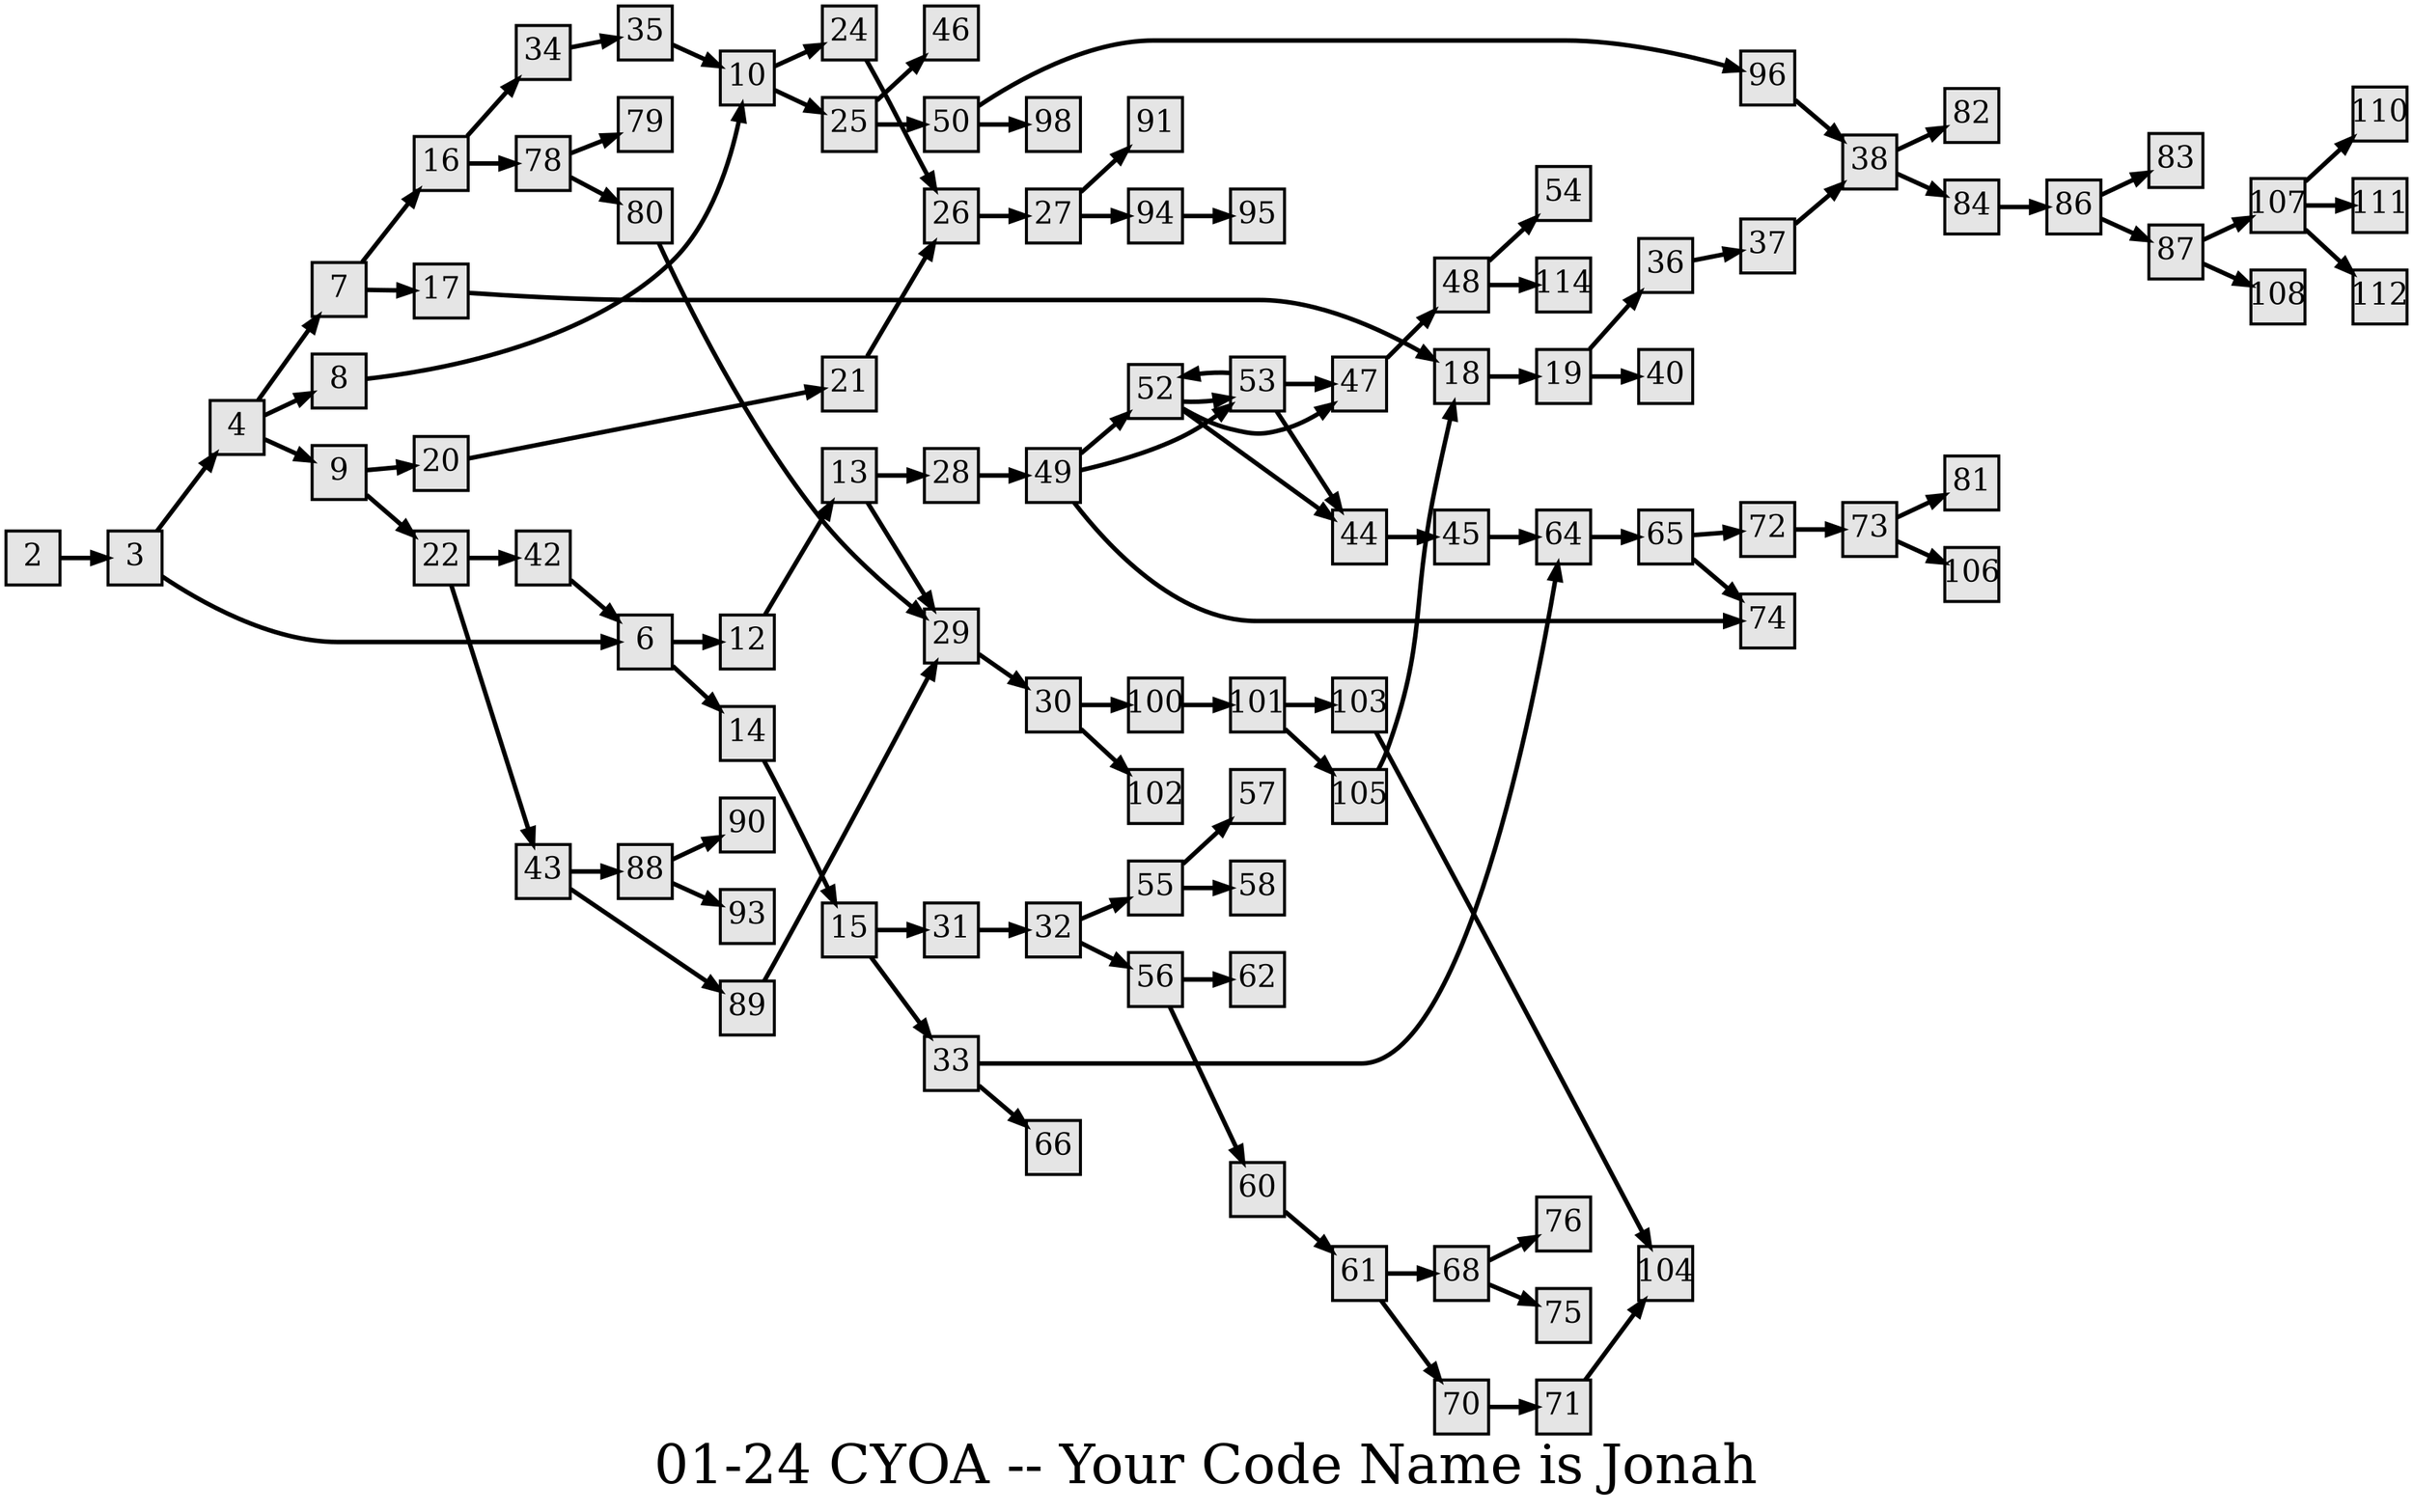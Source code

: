 digraph g{
  graph [ label="01-24 CYOA -- Your Code Name is Jonah" rankdir=LR, ordering=out, fontsize=36, nodesep="0.35", ranksep="0.45"];
  node  [shape=rect, penwidth=2, fontsize=20, style=filled, fillcolor=grey90, margin="0,0", labelfloat=true, regular=true, fixedsize=true];
  edge  [labelfloat=true, penwidth=3, fontsize=12];
  // ---;
  // group  : Katz;
  // id     : 01-24;
  // gbid   : 560;
  // series : CYOA;
  // title  : Your Code Name is Jonah;
  // author : Edward Packard;
  // credit:;
  // - name : Juliet Way-Henthorn;
  // role : encoder;
  // date : 2017-08-17;
  // - name : Jeremy Douglass;
  // role : editor;
  // date : 2017-10-19;
  // render:;
  // - name   : small;
  // styles : gvStyles-small.txt;
  // engine : dot;
  // comment: >;
  
  // ---;
  
  // From | To | Label;
  
  2 -> 3;
  3 -> 4;
  3 -> 6;
  4 -> 7;
  4 -> 8;
  4 -> 9;
  6 -> 12;
  6 -> 14;
  7 -> 16;
  7 -> 17;
  8 -> 10;
  9 -> 20;
  9 -> 22;
  10 -> 24;
  10 -> 25;
  12 -> 13;
  13 -> 28;
  13 -> 29;
  14 -> 15;
  15 -> 31;
  15 -> 33;
  16 -> 34;
  16 -> 78;
  17 -> 18;
  18 -> 19;
  19 -> 36;
  19 -> 40;
  20 -> 21;
  21 -> 26;
  22 -> 42;
  22 -> 43;
  24 -> 26;
  25 -> 46;
  25 -> 50;
  26 -> 27;
  27 -> 91;
  27 -> 94;
  28 -> 49;
  29 -> 30;
  30 -> 100;
  30 -> 102;
  31 -> 32;
  32 -> 55;
  32 -> 56;
  33 -> 64;
  33 -> 66;
  34 -> 35;
  35 -> 10;
  36 -> 37;
  37 -> 38;
  38 -> 82;
  38 -> 84;
  42 -> 6;
  43 -> 88;
  43 -> 89;
  44 -> 45;
  45 -> 64;
  47 -> 48;
  48 -> 54;
  48 -> 114;
  49 -> 52;
  49 -> 53;
  49 -> 74;
  50 -> 96;
  50 -> 98;
  52 -> 53;
  52 -> 47;
  52 -> 44;
  53 -> 52;
  53 -> 47;
  53 -> 44;
  55 -> 57;
  55 -> 58;
  56 -> 60;
  56 -> 62;
  60 -> 61;
  61 -> 68;
  61 -> 70;
  64 -> 65;
  65 -> 72;
  65 -> 74;
  68 -> 76;
  68 -> 75;
  70 -> 71;
  71 -> 104;
  72 -> 73;
  73 -> 81;
  73 -> 106;
  78 -> 79;
  78 -> 80;
  80 -> 29;
  84 -> 86;
  86 -> 83;
  86 -> 87;
  87 -> 107;
  87 -> 108;
  88 -> 90;
  88 -> 93;
  89 -> 29;
  94 -> 95;
  96 -> 38;
  100 -> 101;
  101 -> 103;
  101 -> 105;
  103 -> 104;
  105 -> 18;
  107 -> 110;
  107 -> 111;
  107 -> 112;
}

